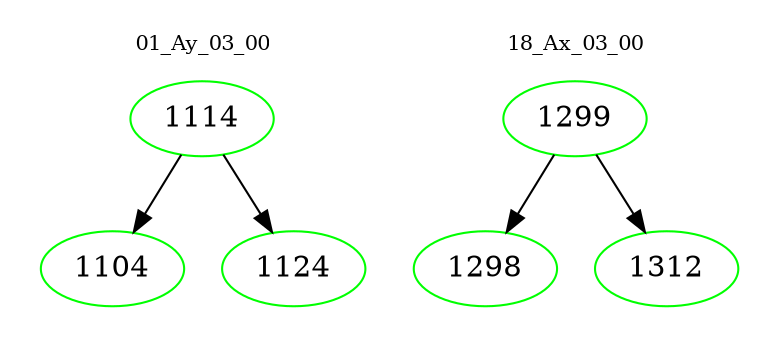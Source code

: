 digraph{
subgraph cluster_0 {
color = white
label = "01_Ay_03_00";
fontsize=10;
T0_1114 [label="1114", color="green"]
T0_1114 -> T0_1104 [color="black"]
T0_1104 [label="1104", color="green"]
T0_1114 -> T0_1124 [color="black"]
T0_1124 [label="1124", color="green"]
}
subgraph cluster_1 {
color = white
label = "18_Ax_03_00";
fontsize=10;
T1_1299 [label="1299", color="green"]
T1_1299 -> T1_1298 [color="black"]
T1_1298 [label="1298", color="green"]
T1_1299 -> T1_1312 [color="black"]
T1_1312 [label="1312", color="green"]
}
}
